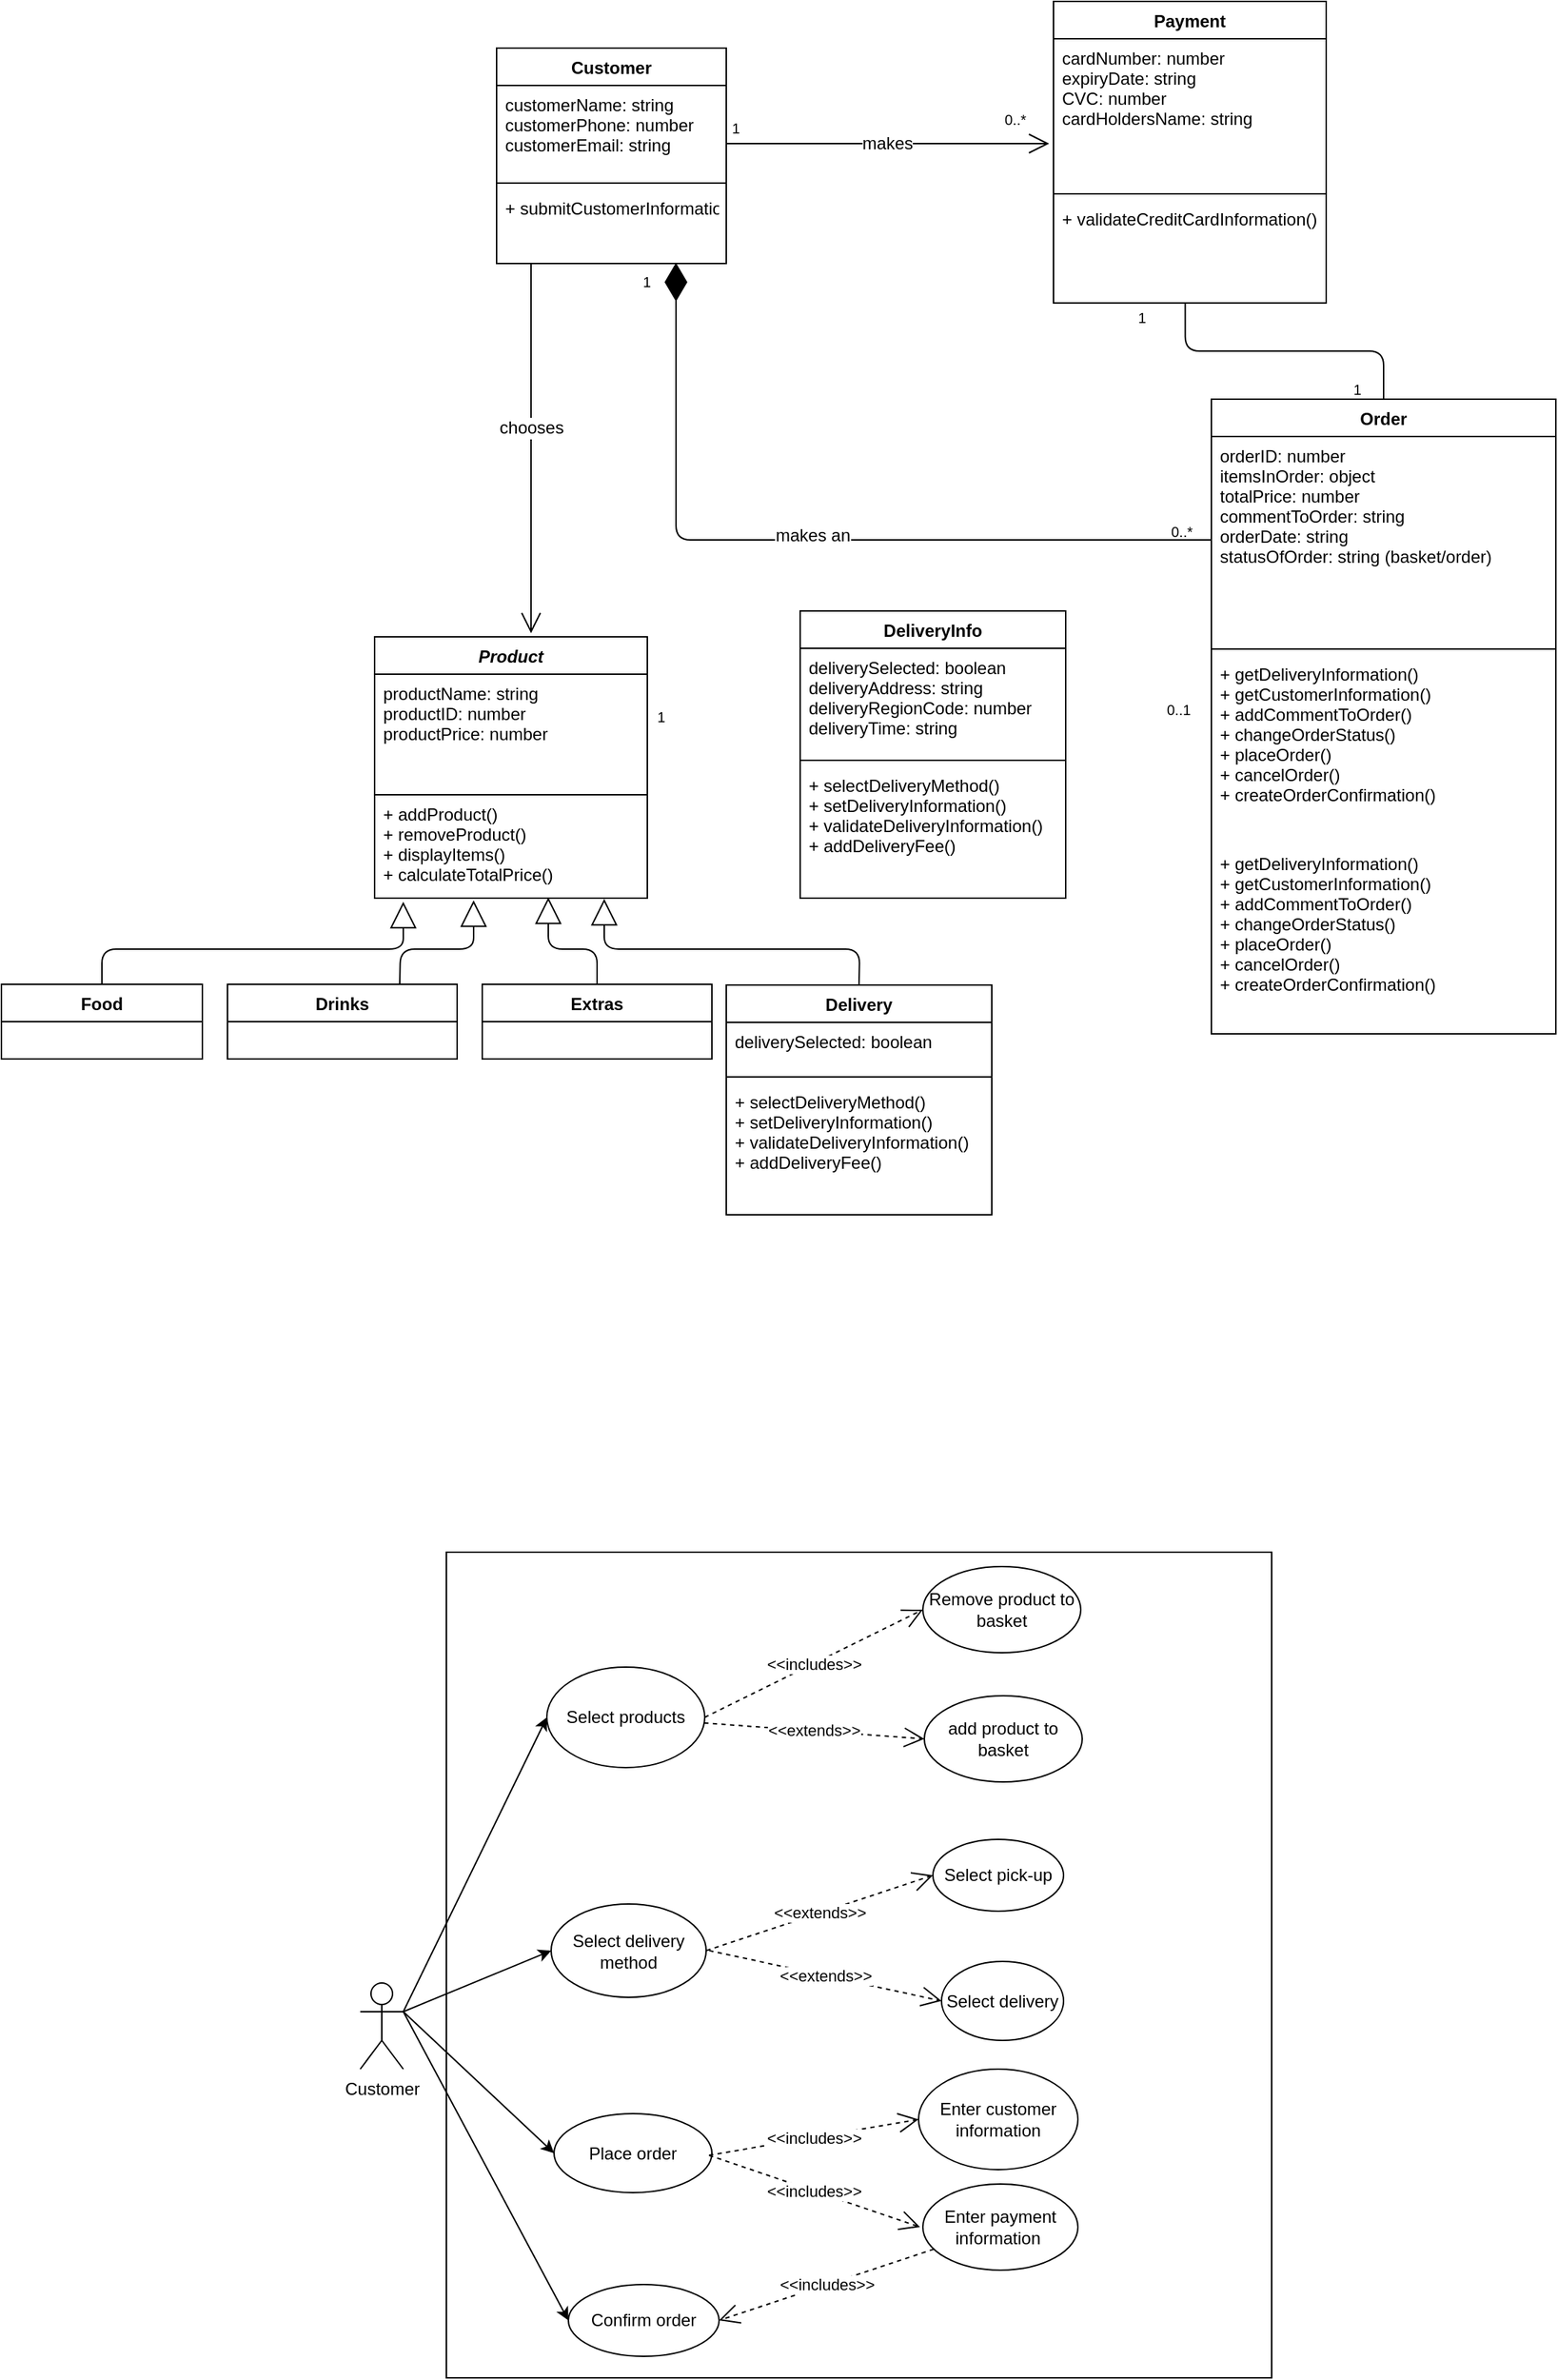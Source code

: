 <mxfile version="12.3.1" type="github" pages="1">
  <diagram id="oubRnEXqWQR2wV0JlbcT" name="Page-1">
    <mxGraphModel dx="1653" dy="1645" grid="1" gridSize="10" guides="1" tooltips="1" connect="1" arrows="1" fold="1" page="1" pageScale="1" pageWidth="1169" pageHeight="827" math="0" shadow="0">
      <root>
        <mxCell id="0"/>
        <mxCell id="1" parent="0"/>
        <mxCell id="WKTzoyoX9BQ7uApisoEN-5" value="Product" style="swimlane;fontStyle=3;align=center;verticalAlign=top;childLayout=stackLayout;horizontal=1;startSize=26;horizontalStack=0;resizeParent=1;resizeParentMax=0;resizeLast=0;collapsible=1;marginBottom=0;" parent="1" vertex="1">
          <mxGeometry x="290" y="422.5" width="190" height="182" as="geometry"/>
        </mxCell>
        <mxCell id="WKTzoyoX9BQ7uApisoEN-8" value="productName: string &#xa;productID: number&#xa;productPrice: number" style="text;strokeColor=#000000;fillColor=none;align=left;verticalAlign=top;spacingLeft=4;spacingRight=4;overflow=hidden;rotatable=0;points=[[0,0.5],[1,0.5]];portConstraint=eastwest;" parent="WKTzoyoX9BQ7uApisoEN-5" vertex="1">
          <mxGeometry y="26" width="190" height="84" as="geometry"/>
        </mxCell>
        <mxCell id="WKTzoyoX9BQ7uApisoEN-6" value="+ addProduct()&#xa;+ removeProduct()&#xa;+ displayItems()&#xa;+ calculateTotalPrice()" style="text;strokeColor=none;fillColor=none;align=left;verticalAlign=top;spacingLeft=4;spacingRight=4;overflow=hidden;rotatable=0;points=[[0,0.5],[1,0.5]];portConstraint=eastwest;" parent="WKTzoyoX9BQ7uApisoEN-5" vertex="1">
          <mxGeometry y="110" width="190" height="72" as="geometry"/>
        </mxCell>
        <mxCell id="WKTzoyoX9BQ7uApisoEN-42" value="Payment" style="swimlane;fontStyle=1;align=center;verticalAlign=top;childLayout=stackLayout;horizontal=1;startSize=26;horizontalStack=0;resizeParent=1;resizeParentMax=0;resizeLast=0;collapsible=1;marginBottom=0;strokeColor=#000000;" parent="1" vertex="1">
          <mxGeometry x="763" y="-20" width="190" height="210" as="geometry"/>
        </mxCell>
        <mxCell id="_BRZ3xjwzUAnINmf3H9k-23" value="cardNumber: number&#xa;expiryDate: string&#xa;CVC: number&#xa;cardHoldersName: string" style="text;strokeColor=none;fillColor=none;align=left;verticalAlign=top;spacingLeft=4;spacingRight=4;overflow=hidden;rotatable=0;points=[[0,0.5],[1,0.5]];portConstraint=eastwest;" parent="WKTzoyoX9BQ7uApisoEN-42" vertex="1">
          <mxGeometry y="26" width="190" height="104" as="geometry"/>
        </mxCell>
        <mxCell id="WKTzoyoX9BQ7uApisoEN-44" value="" style="line;strokeWidth=1;fillColor=none;align=left;verticalAlign=middle;spacingTop=-1;spacingLeft=3;spacingRight=3;rotatable=0;labelPosition=right;points=[];portConstraint=eastwest;" parent="WKTzoyoX9BQ7uApisoEN-42" vertex="1">
          <mxGeometry y="130" width="190" height="8" as="geometry"/>
        </mxCell>
        <mxCell id="WKTzoyoX9BQ7uApisoEN-45" value="+ validateCreditCardInformation()" style="text;strokeColor=none;fillColor=none;align=left;verticalAlign=top;spacingLeft=4;spacingRight=4;overflow=hidden;rotatable=0;points=[[0,0.5],[1,0.5]];portConstraint=eastwest;" parent="WKTzoyoX9BQ7uApisoEN-42" vertex="1">
          <mxGeometry y="138" width="190" height="72" as="geometry"/>
        </mxCell>
        <mxCell id="_W1IMvBsjATDuYvXSzq6-1" value="Drinks" style="swimlane;fontStyle=1;align=center;verticalAlign=top;childLayout=stackLayout;horizontal=1;startSize=26;horizontalStack=0;resizeParent=1;resizeParentMax=0;resizeLast=0;collapsible=1;marginBottom=0;" parent="1" vertex="1">
          <mxGeometry x="187.5" y="664.5" width="160" height="52" as="geometry"/>
        </mxCell>
        <mxCell id="_W1IMvBsjATDuYvXSzq6-14" value="Extras" style="swimlane;fontStyle=1;align=center;verticalAlign=top;childLayout=stackLayout;horizontal=1;startSize=26;horizontalStack=0;resizeParent=1;resizeParentMax=0;resizeLast=0;collapsible=1;marginBottom=0;" parent="1" vertex="1">
          <mxGeometry x="365" y="664.5" width="160" height="52" as="geometry"/>
        </mxCell>
        <mxCell id="_W1IMvBsjATDuYvXSzq6-18" value="Delivery" style="swimlane;fontStyle=1;align=center;verticalAlign=top;childLayout=stackLayout;horizontal=1;startSize=26;horizontalStack=0;resizeParent=1;resizeParentMax=0;resizeLast=0;collapsible=1;marginBottom=0;" parent="1" vertex="1">
          <mxGeometry x="535" y="665" width="185" height="160" as="geometry"/>
        </mxCell>
        <mxCell id="BTT1Wvnna2sYC3ly7T8T-30" value="" style="endArrow=block;endSize=16;endFill=0;html=1;entryX=0.637;entryY=0.993;entryDx=0;entryDy=0;entryPerimeter=0;" parent="_W1IMvBsjATDuYvXSzq6-18" target="WKTzoyoX9BQ7uApisoEN-6" edge="1">
          <mxGeometry width="160" relative="1" as="geometry">
            <mxPoint x="-90" as="sourcePoint"/>
            <mxPoint x="70" as="targetPoint"/>
            <Array as="points">
              <mxPoint x="-90" y="-25"/>
              <mxPoint x="-124" y="-25"/>
            </Array>
          </mxGeometry>
        </mxCell>
        <mxCell id="_W1IMvBsjATDuYvXSzq6-19" value="deliverySelected: boolean" style="text;strokeColor=none;fillColor=none;align=left;verticalAlign=top;spacingLeft=4;spacingRight=4;overflow=hidden;rotatable=0;points=[[0,0.5],[1,0.5]];portConstraint=eastwest;" parent="_W1IMvBsjATDuYvXSzq6-18" vertex="1">
          <mxGeometry y="26" width="185" height="34" as="geometry"/>
        </mxCell>
        <mxCell id="_W1IMvBsjATDuYvXSzq6-20" value="" style="line;strokeWidth=1;fillColor=none;align=left;verticalAlign=middle;spacingTop=-1;spacingLeft=3;spacingRight=3;rotatable=0;labelPosition=right;points=[];portConstraint=eastwest;" parent="_W1IMvBsjATDuYvXSzq6-18" vertex="1">
          <mxGeometry y="60" width="185" height="8" as="geometry"/>
        </mxCell>
        <mxCell id="_W1IMvBsjATDuYvXSzq6-21" value="+ selectDeliveryMethod()&#xa;+ setDeliveryInformation()&#xa;+ validateDeliveryInformation()&#xa;+ addDeliveryFee()" style="text;strokeColor=none;fillColor=none;align=left;verticalAlign=top;spacingLeft=4;spacingRight=4;overflow=hidden;rotatable=0;points=[[0,0.5],[1,0.5]];portConstraint=eastwest;" parent="_W1IMvBsjATDuYvXSzq6-18" vertex="1">
          <mxGeometry y="68" width="185" height="92" as="geometry"/>
        </mxCell>
        <mxCell id="_W1IMvBsjATDuYvXSzq6-79" value="Food" style="swimlane;fontStyle=1;childLayout=stackLayout;horizontal=1;startSize=26;fillColor=none;horizontalStack=0;resizeParent=1;resizeParentMax=0;resizeLast=0;collapsible=1;marginBottom=0;" parent="1" vertex="1">
          <mxGeometry x="30" y="664.5" width="140" height="52" as="geometry"/>
        </mxCell>
        <mxCell id="QPRbfnBizexgPWACVOTy-3" value="Order" style="swimlane;fontStyle=1;align=center;verticalAlign=top;childLayout=stackLayout;horizontal=1;startSize=26;horizontalStack=0;resizeParent=1;resizeParentMax=0;resizeLast=0;collapsible=1;marginBottom=0;strokeColor=#000000;" parent="1" vertex="1">
          <mxGeometry x="873" y="257" width="240" height="442" as="geometry"/>
        </mxCell>
        <mxCell id="QPRbfnBizexgPWACVOTy-4" value="orderID: number&#xa;itemsInOrder: object&#xa;totalPrice: number&#xa;commentToOrder: string&#xa;orderDate: string&#xa;statusOfOrder: string (basket/order)&#xa;" style="text;strokeColor=none;fillColor=none;align=left;verticalAlign=top;spacingLeft=4;spacingRight=4;overflow=hidden;rotatable=0;points=[[0,0.5],[1,0.5]];portConstraint=eastwest;" parent="QPRbfnBizexgPWACVOTy-3" vertex="1">
          <mxGeometry y="26" width="240" height="144" as="geometry"/>
        </mxCell>
        <mxCell id="QPRbfnBizexgPWACVOTy-5" value="" style="line;strokeWidth=1;fillColor=none;align=left;verticalAlign=middle;spacingTop=-1;spacingLeft=3;spacingRight=3;rotatable=0;labelPosition=right;points=[];portConstraint=eastwest;" parent="QPRbfnBizexgPWACVOTy-3" vertex="1">
          <mxGeometry y="170" width="240" height="8" as="geometry"/>
        </mxCell>
        <mxCell id="xmECwiJ6nLNRNmJV3aC9-6" value="+ getDeliveryInformation()&#xa;+ getCustomerInformation()&#xa;+ addCommentToOrder()&#xa;+ changeOrderStatus()&#xa;+ placeOrder()&#xa;+ cancelOrder()&#xa;+ createOrderConfirmation()" style="text;strokeColor=none;fillColor=none;align=left;verticalAlign=top;spacingLeft=4;spacingRight=4;overflow=hidden;rotatable=0;points=[[0,0.5],[1,0.5]];portConstraint=eastwest;" vertex="1" parent="QPRbfnBizexgPWACVOTy-3">
          <mxGeometry y="178" width="240" height="132" as="geometry"/>
        </mxCell>
        <mxCell id="QPRbfnBizexgPWACVOTy-6" value="+ getDeliveryInformation()&#xa;+ getCustomerInformation()&#xa;+ addCommentToOrder()&#xa;+ changeOrderStatus()&#xa;+ placeOrder()&#xa;+ cancelOrder()&#xa;+ createOrderConfirmation()" style="text;strokeColor=none;fillColor=none;align=left;verticalAlign=top;spacingLeft=4;spacingRight=4;overflow=hidden;rotatable=0;points=[[0,0.5],[1,0.5]];portConstraint=eastwest;" parent="QPRbfnBizexgPWACVOTy-3" vertex="1">
          <mxGeometry y="310" width="240" height="132" as="geometry"/>
        </mxCell>
        <mxCell id="BTT1Wvnna2sYC3ly7T8T-26" value="" style="endArrow=block;endSize=16;endFill=0;html=1;exitX=0.5;exitY=0;exitDx=0;exitDy=0;entryX=0.105;entryY=1.035;entryDx=0;entryDy=0;entryPerimeter=0;" parent="1" source="_W1IMvBsjATDuYvXSzq6-79" target="WKTzoyoX9BQ7uApisoEN-6" edge="1">
          <mxGeometry width="160" relative="1" as="geometry">
            <mxPoint x="35" y="560" as="sourcePoint"/>
            <mxPoint x="195" y="560" as="targetPoint"/>
            <Array as="points">
              <mxPoint x="100" y="640"/>
              <mxPoint x="310" y="640"/>
            </Array>
          </mxGeometry>
        </mxCell>
        <mxCell id="BTT1Wvnna2sYC3ly7T8T-28" value="" style="endArrow=block;endSize=16;endFill=0;html=1;entryX=0.363;entryY=1.021;entryDx=0;entryDy=0;entryPerimeter=0;exitX=0.75;exitY=0;exitDx=0;exitDy=0;" parent="1" source="_W1IMvBsjATDuYvXSzq6-1" target="WKTzoyoX9BQ7uApisoEN-6" edge="1">
          <mxGeometry width="160" relative="1" as="geometry">
            <mxPoint x="270" y="657" as="sourcePoint"/>
            <mxPoint x="440" y="657" as="targetPoint"/>
            <Array as="points">
              <mxPoint x="308" y="640"/>
              <mxPoint x="359" y="640"/>
            </Array>
          </mxGeometry>
        </mxCell>
        <mxCell id="BTT1Wvnna2sYC3ly7T8T-29" style="edgeStyle=none;rounded=0;orthogonalLoop=1;jettySize=auto;html=1;entryX=0.5;entryY=0;entryDx=0;entryDy=0;" parent="1" source="_W1IMvBsjATDuYvXSzq6-1" target="_W1IMvBsjATDuYvXSzq6-1" edge="1">
          <mxGeometry relative="1" as="geometry"/>
        </mxCell>
        <mxCell id="BTT1Wvnna2sYC3ly7T8T-31" value="" style="endArrow=block;endSize=16;endFill=0;html=1;exitX=0.5;exitY=0;exitDx=0;exitDy=0;entryX=0.842;entryY=1.007;entryDx=0;entryDy=0;entryPerimeter=0;" parent="1" source="_W1IMvBsjATDuYvXSzq6-18" target="WKTzoyoX9BQ7uApisoEN-6" edge="1">
          <mxGeometry width="160" relative="1" as="geometry">
            <mxPoint x="540" y="570" as="sourcePoint"/>
            <mxPoint x="700" y="570" as="targetPoint"/>
            <Array as="points">
              <mxPoint x="628" y="640"/>
              <mxPoint x="450" y="640"/>
            </Array>
          </mxGeometry>
        </mxCell>
        <mxCell id="BTT1Wvnna2sYC3ly7T8T-35" value="&lt;font style=&quot;font-size: 10px&quot;&gt;1&lt;/font&gt;" style="text;html=1;resizable=0;points=[];autosize=1;align=left;verticalAlign=top;spacingTop=-4;" parent="1" vertex="1">
          <mxGeometry x="537" y="58" width="20" height="10" as="geometry"/>
        </mxCell>
        <mxCell id="BTT1Wvnna2sYC3ly7T8T-36" value="&lt;font style=&quot;font-size: 10px&quot;&gt;0..*&lt;/font&gt;" style="text;html=1;resizable=0;points=[];autosize=1;align=left;verticalAlign=top;spacingTop=-4;" parent="1" vertex="1">
          <mxGeometry x="727" y="52" width="30" height="10" as="geometry"/>
        </mxCell>
        <mxCell id="BTT1Wvnna2sYC3ly7T8T-37" value="" style="endArrow=none;html=1;edgeStyle=orthogonalEdgeStyle;exitX=0.483;exitY=1;exitDx=0;exitDy=0;exitPerimeter=0;entryX=0.5;entryY=0;entryDx=0;entryDy=0;" parent="1" source="WKTzoyoX9BQ7uApisoEN-45" target="QPRbfnBizexgPWACVOTy-3" edge="1">
          <mxGeometry relative="1" as="geometry">
            <mxPoint x="883" y="230" as="sourcePoint"/>
            <mxPoint x="1043" y="230" as="targetPoint"/>
          </mxGeometry>
        </mxCell>
        <mxCell id="BTT1Wvnna2sYC3ly7T8T-38" value="&lt;br&gt;" style="resizable=0;html=1;align=left;verticalAlign=bottom;labelBackgroundColor=#ffffff;fontSize=10;" parent="BTT1Wvnna2sYC3ly7T8T-37" connectable="0" vertex="1">
          <mxGeometry x="-1" relative="1" as="geometry"/>
        </mxCell>
        <mxCell id="BTT1Wvnna2sYC3ly7T8T-39" value="" style="resizable=0;html=1;align=right;verticalAlign=bottom;labelBackgroundColor=#ffffff;fontSize=10;" parent="BTT1Wvnna2sYC3ly7T8T-37" connectable="0" vertex="1">
          <mxGeometry x="1" relative="1" as="geometry"/>
        </mxCell>
        <mxCell id="BTT1Wvnna2sYC3ly7T8T-40" value="&lt;font style=&quot;font-size: 10px&quot;&gt;1&lt;/font&gt;" style="text;html=1;resizable=0;points=[];autosize=1;align=left;verticalAlign=top;spacingTop=-4;" parent="1" vertex="1">
          <mxGeometry x="820" y="190" width="20" height="10" as="geometry"/>
        </mxCell>
        <mxCell id="BTT1Wvnna2sYC3ly7T8T-48" value="" style="endArrow=diamondThin;endFill=1;endSize=24;html=1;entryX=0.781;entryY=0.99;entryDx=0;entryDy=0;entryPerimeter=0;exitX=0;exitY=0.5;exitDx=0;exitDy=0;" parent="1" source="QPRbfnBizexgPWACVOTy-4" target="84nDKl_AJqCo-xtaJHAv-20" edge="1">
          <mxGeometry width="160" relative="1" as="geometry">
            <mxPoint x="870" y="340" as="sourcePoint"/>
            <mxPoint x="500" y="170" as="targetPoint"/>
            <Array as="points">
              <mxPoint x="500" y="355"/>
              <mxPoint x="500" y="200"/>
            </Array>
          </mxGeometry>
        </mxCell>
        <mxCell id="_BRZ3xjwzUAnINmf3H9k-16" value="makes an" style="text;html=1;resizable=0;points=[];align=center;verticalAlign=middle;labelBackgroundColor=#ffffff;" parent="BTT1Wvnna2sYC3ly7T8T-48" vertex="1" connectable="0">
          <mxGeometry x="0.854" y="2" relative="1" as="geometry">
            <mxPoint x="96.5" y="148.5" as="offset"/>
          </mxGeometry>
        </mxCell>
        <mxCell id="BTT1Wvnna2sYC3ly7T8T-49" value="&lt;font style=&quot;font-size: 10px&quot;&gt;0..1&lt;/font&gt;" style="text;html=1;resizable=0;points=[];autosize=1;align=left;verticalAlign=top;spacingTop=-4;" parent="1" vertex="1">
          <mxGeometry x="840" y="463" width="40" height="10" as="geometry"/>
        </mxCell>
        <mxCell id="BTT1Wvnna2sYC3ly7T8T-52" value="&lt;font style=&quot;font-size: 10px&quot;&gt;1&lt;/font&gt;" style="text;html=1;resizable=0;points=[];autosize=1;align=left;verticalAlign=top;spacingTop=-4;" parent="1" vertex="1">
          <mxGeometry x="485" y="468" width="20" height="10" as="geometry"/>
        </mxCell>
        <mxCell id="84nDKl_AJqCo-xtaJHAv-17" value="Customer" style="swimlane;fontStyle=1;align=center;verticalAlign=top;childLayout=stackLayout;horizontal=1;startSize=26;horizontalStack=0;resizeParent=1;resizeParentMax=0;resizeLast=0;collapsible=1;marginBottom=0;" parent="1" vertex="1">
          <mxGeometry x="375" y="12.5" width="160" height="150" as="geometry"/>
        </mxCell>
        <mxCell id="84nDKl_AJqCo-xtaJHAv-18" value="customerName: string&#xa;customerPhone: number&#xa;customerEmail: string" style="text;strokeColor=none;fillColor=none;align=left;verticalAlign=top;spacingLeft=4;spacingRight=4;overflow=hidden;rotatable=0;points=[[0,0.5],[1,0.5]];portConstraint=eastwest;" parent="84nDKl_AJqCo-xtaJHAv-17" vertex="1">
          <mxGeometry y="26" width="160" height="64" as="geometry"/>
        </mxCell>
        <mxCell id="84nDKl_AJqCo-xtaJHAv-19" value="" style="line;strokeWidth=1;fillColor=none;align=left;verticalAlign=middle;spacingTop=-1;spacingLeft=3;spacingRight=3;rotatable=0;labelPosition=right;points=[];portConstraint=eastwest;" parent="84nDKl_AJqCo-xtaJHAv-17" vertex="1">
          <mxGeometry y="90" width="160" height="8" as="geometry"/>
        </mxCell>
        <mxCell id="84nDKl_AJqCo-xtaJHAv-20" value="+ submitCustomerInformation()&#xa;" style="text;strokeColor=none;fillColor=none;align=left;verticalAlign=top;spacingLeft=4;spacingRight=4;overflow=hidden;rotatable=0;points=[[0,0.5],[1,0.5]];portConstraint=eastwest;" parent="84nDKl_AJqCo-xtaJHAv-17" vertex="1">
          <mxGeometry y="98" width="160" height="52" as="geometry"/>
        </mxCell>
        <mxCell id="_BRZ3xjwzUAnINmf3H9k-15" value="&lt;font style=&quot;font-size: 10px&quot;&gt;1&lt;/font&gt;" style="text;html=1;resizable=0;points=[];autosize=1;align=left;verticalAlign=top;spacingTop=-4;" parent="1" vertex="1">
          <mxGeometry x="970" y="240" width="20" height="10" as="geometry"/>
        </mxCell>
        <mxCell id="_BRZ3xjwzUAnINmf3H9k-17" value="&lt;font style=&quot;font-size: 10px&quot;&gt;1&lt;/font&gt;" style="text;html=1;resizable=0;points=[];autosize=1;align=left;verticalAlign=top;spacingTop=-4;" parent="1" vertex="1">
          <mxGeometry x="475" y="165" width="20" height="10" as="geometry"/>
        </mxCell>
        <mxCell id="_BRZ3xjwzUAnINmf3H9k-18" value="&lt;font style=&quot;font-size: 10px&quot;&gt;0..*&lt;/font&gt;" style="text;html=1;resizable=0;points=[];autosize=1;align=left;verticalAlign=top;spacingTop=-4;" parent="1" vertex="1">
          <mxGeometry x="843" y="338.5" width="30" height="10" as="geometry"/>
        </mxCell>
        <mxCell id="_BRZ3xjwzUAnINmf3H9k-22" value="" style="endArrow=open;endFill=1;endSize=12;html=1;" parent="1" edge="1">
          <mxGeometry width="160" relative="1" as="geometry">
            <mxPoint x="535" y="79" as="sourcePoint"/>
            <mxPoint x="760" y="79" as="targetPoint"/>
          </mxGeometry>
        </mxCell>
        <mxCell id="_BRZ3xjwzUAnINmf3H9k-24" value="makes" style="text;html=1;resizable=0;points=[];align=center;verticalAlign=middle;labelBackgroundColor=#ffffff;" parent="_BRZ3xjwzUAnINmf3H9k-22" vertex="1" connectable="0">
          <mxGeometry x="-0.281" relative="1" as="geometry">
            <mxPoint x="31" y="-0.5" as="offset"/>
          </mxGeometry>
        </mxCell>
        <mxCell id="_BRZ3xjwzUAnINmf3H9k-29" value="" style="endArrow=open;endFill=1;endSize=12;html=1;exitX=0.15;exitY=1.01;exitDx=0;exitDy=0;exitPerimeter=0;" parent="1" source="84nDKl_AJqCo-xtaJHAv-20" edge="1">
          <mxGeometry width="160" relative="1" as="geometry">
            <mxPoint x="320" y="190" as="sourcePoint"/>
            <mxPoint x="399" y="420" as="targetPoint"/>
          </mxGeometry>
        </mxCell>
        <mxCell id="_BRZ3xjwzUAnINmf3H9k-30" value="chooses" style="text;html=1;resizable=0;points=[];align=center;verticalAlign=middle;labelBackgroundColor=#ffffff;" parent="_BRZ3xjwzUAnINmf3H9k-29" vertex="1" connectable="0">
          <mxGeometry x="-0.113" relative="1" as="geometry">
            <mxPoint as="offset"/>
          </mxGeometry>
        </mxCell>
        <mxCell id="XPa0HdiUuFkNIh8T03iA-6" value="" style="whiteSpace=wrap;html=1;aspect=fixed;" parent="1" vertex="1">
          <mxGeometry x="340" y="1060" width="575" height="575" as="geometry"/>
        </mxCell>
        <mxCell id="XPa0HdiUuFkNIh8T03iA-33" style="edgeStyle=none;rounded=0;orthogonalLoop=1;jettySize=auto;html=1;entryX=0;entryY=0.5;entryDx=0;entryDy=0;" parent="1" target="XPa0HdiUuFkNIh8T03iA-8" edge="1">
          <mxGeometry relative="1" as="geometry">
            <mxPoint x="310" y="1380" as="sourcePoint"/>
          </mxGeometry>
        </mxCell>
        <mxCell id="XPa0HdiUuFkNIh8T03iA-34" style="edgeStyle=none;rounded=0;orthogonalLoop=1;jettySize=auto;html=1;exitX=1;exitY=0.333;exitDx=0;exitDy=0;exitPerimeter=0;entryX=0;entryY=0.5;entryDx=0;entryDy=0;" parent="1" source="XPa0HdiUuFkNIh8T03iA-7" target="XPa0HdiUuFkNIh8T03iA-12" edge="1">
          <mxGeometry relative="1" as="geometry"/>
        </mxCell>
        <mxCell id="XPa0HdiUuFkNIh8T03iA-35" style="edgeStyle=none;rounded=0;orthogonalLoop=1;jettySize=auto;html=1;exitX=1;exitY=0.333;exitDx=0;exitDy=0;exitPerimeter=0;entryX=0;entryY=0.5;entryDx=0;entryDy=0;" parent="1" source="XPa0HdiUuFkNIh8T03iA-7" target="XPa0HdiUuFkNIh8T03iA-11" edge="1">
          <mxGeometry relative="1" as="geometry"/>
        </mxCell>
        <mxCell id="XPa0HdiUuFkNIh8T03iA-36" style="edgeStyle=none;rounded=0;orthogonalLoop=1;jettySize=auto;html=1;exitX=1;exitY=0.333;exitDx=0;exitDy=0;exitPerimeter=0;entryX=0;entryY=0.5;entryDx=0;entryDy=0;" parent="1" source="XPa0HdiUuFkNIh8T03iA-7" target="XPa0HdiUuFkNIh8T03iA-18" edge="1">
          <mxGeometry relative="1" as="geometry"/>
        </mxCell>
        <mxCell id="XPa0HdiUuFkNIh8T03iA-7" value="Customer" style="shape=umlActor;verticalLabelPosition=bottom;labelBackgroundColor=#ffffff;verticalAlign=top;html=1;outlineConnect=0;" parent="1" vertex="1">
          <mxGeometry x="280" y="1360" width="30" height="60" as="geometry"/>
        </mxCell>
        <mxCell id="XPa0HdiUuFkNIh8T03iA-8" value="Select products" style="ellipse;whiteSpace=wrap;html=1;" parent="1" vertex="1">
          <mxGeometry x="410" y="1140" width="110" height="70" as="geometry"/>
        </mxCell>
        <mxCell id="XPa0HdiUuFkNIh8T03iA-9" value="Select pick-up" style="ellipse;whiteSpace=wrap;html=1;" parent="1" vertex="1">
          <mxGeometry x="679" y="1260" width="91" height="50" as="geometry"/>
        </mxCell>
        <mxCell id="XPa0HdiUuFkNIh8T03iA-10" value="Select delivery" style="ellipse;whiteSpace=wrap;html=1;" parent="1" vertex="1">
          <mxGeometry x="685" y="1345" width="85" height="55" as="geometry"/>
        </mxCell>
        <mxCell id="XPa0HdiUuFkNIh8T03iA-11" value="Place order" style="ellipse;whiteSpace=wrap;html=1;" parent="1" vertex="1">
          <mxGeometry x="415" y="1451" width="110" height="55" as="geometry"/>
        </mxCell>
        <mxCell id="XPa0HdiUuFkNIh8T03iA-12" value="Select delivery method" style="ellipse;whiteSpace=wrap;html=1;" parent="1" vertex="1">
          <mxGeometry x="413" y="1305" width="108" height="65" as="geometry"/>
        </mxCell>
        <mxCell id="XPa0HdiUuFkNIh8T03iA-13" value="add product to basket" style="ellipse;whiteSpace=wrap;html=1;" parent="1" vertex="1">
          <mxGeometry x="673" y="1160" width="110" height="60" as="geometry"/>
        </mxCell>
        <mxCell id="XPa0HdiUuFkNIh8T03iA-18" value="Confirm order" style="ellipse;whiteSpace=wrap;html=1;" parent="1" vertex="1">
          <mxGeometry x="425" y="1570" width="105" height="50" as="geometry"/>
        </mxCell>
        <mxCell id="XPa0HdiUuFkNIh8T03iA-19" value="Enter payment information&amp;nbsp;" style="ellipse;whiteSpace=wrap;html=1;" parent="1" vertex="1">
          <mxGeometry x="672" y="1500" width="108" height="60" as="geometry"/>
        </mxCell>
        <mxCell id="XPa0HdiUuFkNIh8T03iA-20" value="&amp;lt;&amp;lt;extends&amp;gt;&amp;gt;" style="endArrow=open;endSize=12;dashed=1;html=1;entryX=0;entryY=0.5;entryDx=0;entryDy=0;" parent="1" source="XPa0HdiUuFkNIh8T03iA-8" target="XPa0HdiUuFkNIh8T03iA-13" edge="1">
          <mxGeometry width="160" relative="1" as="geometry">
            <mxPoint x="535" y="1180" as="sourcePoint"/>
            <mxPoint x="695" y="1180" as="targetPoint"/>
          </mxGeometry>
        </mxCell>
        <mxCell id="XPa0HdiUuFkNIh8T03iA-21" value="Enter customer information" style="ellipse;whiteSpace=wrap;html=1;" parent="1" vertex="1">
          <mxGeometry x="669" y="1420" width="111" height="70" as="geometry"/>
        </mxCell>
        <mxCell id="XPa0HdiUuFkNIh8T03iA-22" value="Remove product to basket" style="ellipse;whiteSpace=wrap;html=1;" parent="1" vertex="1">
          <mxGeometry x="672" y="1070" width="110" height="60" as="geometry"/>
        </mxCell>
        <mxCell id="XPa0HdiUuFkNIh8T03iA-23" value="&amp;lt;&amp;lt;includes&amp;gt;&amp;gt;" style="endArrow=open;endSize=12;dashed=1;html=1;entryX=0;entryY=0.5;entryDx=0;entryDy=0;exitX=1;exitY=0.5;exitDx=0;exitDy=0;" parent="1" source="XPa0HdiUuFkNIh8T03iA-8" target="XPa0HdiUuFkNIh8T03iA-22" edge="1">
          <mxGeometry width="160" relative="1" as="geometry">
            <mxPoint x="512.281" y="1269.975" as="sourcePoint"/>
            <mxPoint x="688" y="1296.5" as="targetPoint"/>
          </mxGeometry>
        </mxCell>
        <mxCell id="XPa0HdiUuFkNIh8T03iA-29" value="&amp;lt;&amp;lt;extends&amp;gt;&amp;gt;" style="endArrow=open;endSize=12;dashed=1;html=1;entryX=0;entryY=0.5;entryDx=0;entryDy=0;" parent="1" target="XPa0HdiUuFkNIh8T03iA-9" edge="1">
          <mxGeometry width="160" relative="1" as="geometry">
            <mxPoint x="521.15" y="1337.441" as="sourcePoint"/>
            <mxPoint x="674.5" y="1348.5" as="targetPoint"/>
          </mxGeometry>
        </mxCell>
        <mxCell id="XPa0HdiUuFkNIh8T03iA-30" value="&amp;lt;&amp;lt;extends&amp;gt;&amp;gt;" style="endArrow=open;endSize=12;dashed=1;html=1;entryX=0;entryY=0.5;entryDx=0;entryDy=0;" parent="1" target="XPa0HdiUuFkNIh8T03iA-10" edge="1">
          <mxGeometry width="160" relative="1" as="geometry">
            <mxPoint x="523.15" y="1337.441" as="sourcePoint"/>
            <mxPoint x="676.5" y="1348.5" as="targetPoint"/>
          </mxGeometry>
        </mxCell>
        <mxCell id="XPa0HdiUuFkNIh8T03iA-31" value="&amp;lt;&amp;lt;includes&amp;gt;&amp;gt;" style="endArrow=open;endSize=12;dashed=1;html=1;entryX=0;entryY=0.5;entryDx=0;entryDy=0;" parent="1" target="XPa0HdiUuFkNIh8T03iA-21" edge="1">
          <mxGeometry width="160" relative="1" as="geometry">
            <mxPoint x="523" y="1480" as="sourcePoint"/>
            <mxPoint x="685" y="1515" as="targetPoint"/>
          </mxGeometry>
        </mxCell>
        <mxCell id="XPa0HdiUuFkNIh8T03iA-32" value="&amp;lt;&amp;lt;includes&amp;gt;&amp;gt;" style="endArrow=open;endSize=12;dashed=1;html=1;" parent="1" edge="1">
          <mxGeometry width="160" relative="1" as="geometry">
            <mxPoint x="523" y="1480" as="sourcePoint"/>
            <mxPoint x="670" y="1530" as="targetPoint"/>
          </mxGeometry>
        </mxCell>
        <mxCell id="XPa0HdiUuFkNIh8T03iA-37" value="&amp;lt;&amp;lt;includes&amp;gt;&amp;gt;" style="endArrow=open;endSize=12;dashed=1;html=1;entryX=1;entryY=0.5;entryDx=0;entryDy=0;" parent="1" source="XPa0HdiUuFkNIh8T03iA-19" target="XPa0HdiUuFkNIh8T03iA-18" edge="1">
          <mxGeometry width="160" relative="1" as="geometry">
            <mxPoint x="533" y="1490" as="sourcePoint"/>
            <mxPoint x="670" y="1530" as="targetPoint"/>
          </mxGeometry>
        </mxCell>
        <mxCell id="xmECwiJ6nLNRNmJV3aC9-1" value="DeliveryInfo" style="swimlane;fontStyle=1;align=center;verticalAlign=top;childLayout=stackLayout;horizontal=1;startSize=26;horizontalStack=0;resizeParent=1;resizeParentMax=0;resizeLast=0;collapsible=1;marginBottom=0;" vertex="1" parent="1">
          <mxGeometry x="586.5" y="404.5" width="185" height="200" as="geometry"/>
        </mxCell>
        <mxCell id="xmECwiJ6nLNRNmJV3aC9-3" value="deliverySelected: boolean&#xa;deliveryAddress: string&#xa;deliveryRegionCode: number&#xa;deliveryTime: string" style="text;strokeColor=none;fillColor=none;align=left;verticalAlign=top;spacingLeft=4;spacingRight=4;overflow=hidden;rotatable=0;points=[[0,0.5],[1,0.5]];portConstraint=eastwest;" vertex="1" parent="xmECwiJ6nLNRNmJV3aC9-1">
          <mxGeometry y="26" width="185" height="74" as="geometry"/>
        </mxCell>
        <mxCell id="xmECwiJ6nLNRNmJV3aC9-4" value="" style="line;strokeWidth=1;fillColor=none;align=left;verticalAlign=middle;spacingTop=-1;spacingLeft=3;spacingRight=3;rotatable=0;labelPosition=right;points=[];portConstraint=eastwest;" vertex="1" parent="xmECwiJ6nLNRNmJV3aC9-1">
          <mxGeometry y="100" width="185" height="8" as="geometry"/>
        </mxCell>
        <mxCell id="xmECwiJ6nLNRNmJV3aC9-5" value="+ selectDeliveryMethod()&#xa;+ setDeliveryInformation()&#xa;+ validateDeliveryInformation()&#xa;+ addDeliveryFee()" style="text;strokeColor=none;fillColor=none;align=left;verticalAlign=top;spacingLeft=4;spacingRight=4;overflow=hidden;rotatable=0;points=[[0,0.5],[1,0.5]];portConstraint=eastwest;" vertex="1" parent="xmECwiJ6nLNRNmJV3aC9-1">
          <mxGeometry y="108" width="185" height="92" as="geometry"/>
        </mxCell>
      </root>
    </mxGraphModel>
  </diagram>
</mxfile>
